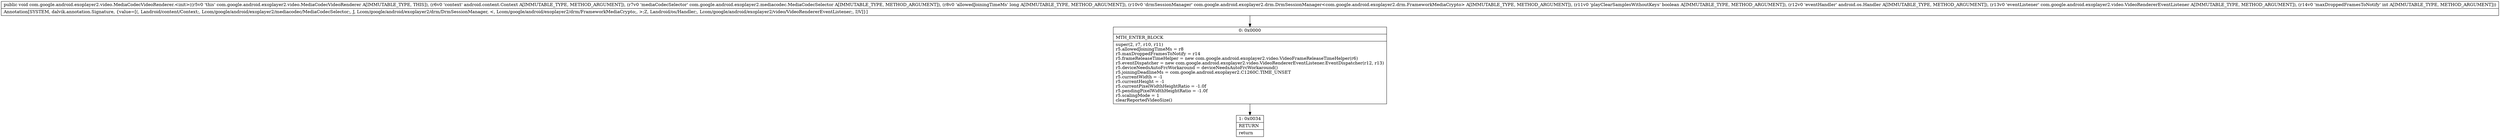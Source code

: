 digraph "CFG forcom.google.android.exoplayer2.video.MediaCodecVideoRenderer.\<init\>(Landroid\/content\/Context;Lcom\/google\/android\/exoplayer2\/mediacodec\/MediaCodecSelector;JLcom\/google\/android\/exoplayer2\/drm\/DrmSessionManager;ZLandroid\/os\/Handler;Lcom\/google\/android\/exoplayer2\/video\/VideoRendererEventListener;I)V" {
Node_0 [shape=record,label="{0\:\ 0x0000|MTH_ENTER_BLOCK\l|super(2, r7, r10, r11)\lr5.allowedJoiningTimeMs = r8\lr5.maxDroppedFramesToNotify = r14\lr5.frameReleaseTimeHelper = new com.google.android.exoplayer2.video.VideoFrameReleaseTimeHelper(r6)\lr5.eventDispatcher = new com.google.android.exoplayer2.video.VideoRendererEventListener.EventDispatcher(r12, r13)\lr5.deviceNeedsAutoFrcWorkaround = deviceNeedsAutoFrcWorkaround()\lr5.joiningDeadlineMs = com.google.android.exoplayer2.C1260C.TIME_UNSET\lr5.currentWidth = \-1\lr5.currentHeight = \-1\lr5.currentPixelWidthHeightRatio = \-1.0f\lr5.pendingPixelWidthHeightRatio = \-1.0f\lr5.scalingMode = 1\lclearReportedVideoSize()\l}"];
Node_1 [shape=record,label="{1\:\ 0x0034|RETURN\l|return\l}"];
MethodNode[shape=record,label="{public void com.google.android.exoplayer2.video.MediaCodecVideoRenderer.\<init\>((r5v0 'this' com.google.android.exoplayer2.video.MediaCodecVideoRenderer A[IMMUTABLE_TYPE, THIS]), (r6v0 'context' android.content.Context A[IMMUTABLE_TYPE, METHOD_ARGUMENT]), (r7v0 'mediaCodecSelector' com.google.android.exoplayer2.mediacodec.MediaCodecSelector A[IMMUTABLE_TYPE, METHOD_ARGUMENT]), (r8v0 'allowedJoiningTimeMs' long A[IMMUTABLE_TYPE, METHOD_ARGUMENT]), (r10v0 'drmSessionManager' com.google.android.exoplayer2.drm.DrmSessionManager\<com.google.android.exoplayer2.drm.FrameworkMediaCrypto\> A[IMMUTABLE_TYPE, METHOD_ARGUMENT]), (r11v0 'playClearSamplesWithoutKeys' boolean A[IMMUTABLE_TYPE, METHOD_ARGUMENT]), (r12v0 'eventHandler' android.os.Handler A[IMMUTABLE_TYPE, METHOD_ARGUMENT]), (r13v0 'eventListener' com.google.android.exoplayer2.video.VideoRendererEventListener A[IMMUTABLE_TYPE, METHOD_ARGUMENT]), (r14v0 'maxDroppedFramesToNotify' int A[IMMUTABLE_TYPE, METHOD_ARGUMENT]))  | Annotation[SYSTEM, dalvik.annotation.Signature, \{value=[(, Landroid\/content\/Context;, Lcom\/google\/android\/exoplayer2\/mediacodec\/MediaCodecSelector;, J, Lcom\/google\/android\/exoplayer2\/drm\/DrmSessionManager, \<, Lcom\/google\/android\/exoplayer2\/drm\/FrameworkMediaCrypto;, \>;Z, Landroid\/os\/Handler;, Lcom\/google\/android\/exoplayer2\/video\/VideoRendererEventListener;, I)V]\}]\l}"];
MethodNode -> Node_0;
Node_0 -> Node_1;
}

